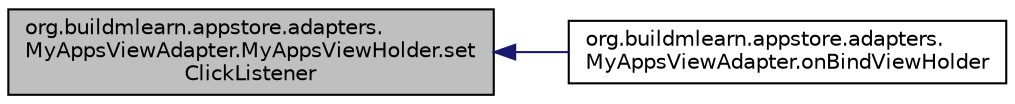 digraph "org.buildmlearn.appstore.adapters.MyAppsViewAdapter.MyAppsViewHolder.setClickListener"
{
 // INTERACTIVE_SVG=YES
  bgcolor="transparent";
  edge [fontname="Helvetica",fontsize="10",labelfontname="Helvetica",labelfontsize="10"];
  node [fontname="Helvetica",fontsize="10",shape=record];
  rankdir="LR";
  Node1 [label="org.buildmlearn.appstore.adapters.\lMyAppsViewAdapter.MyAppsViewHolder.set\lClickListener",height=0.2,width=0.4,color="black", fillcolor="grey75", style="filled", fontcolor="black"];
  Node1 -> Node2 [dir="back",color="midnightblue",fontsize="10",style="solid",fontname="Helvetica"];
  Node2 [label="org.buildmlearn.appstore.adapters.\lMyAppsViewAdapter.onBindViewHolder",height=0.2,width=0.4,color="black",URL="$dc/d6e/classorg_1_1buildmlearn_1_1appstore_1_1adapters_1_1_my_apps_view_adapter.html#ab95b082936ebfbe1ca7120428e7024d7",tooltip="Binds the content to the view. "];
}
